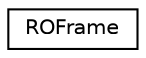 digraph "Graphical Class Hierarchy"
{
  edge [fontname="Helvetica",fontsize="10",labelfontname="Helvetica",labelfontsize="10"];
  node [fontname="Helvetica",fontsize="10",shape=record];
  rankdir="LR";
  Node0 [label="ROFrame",height=0.2,width=0.4,color="black", fillcolor="white", style="filled",URL="$d2/d20/class_r_o_frame.html",tooltip="Sets and checks options for routing. "];
}
